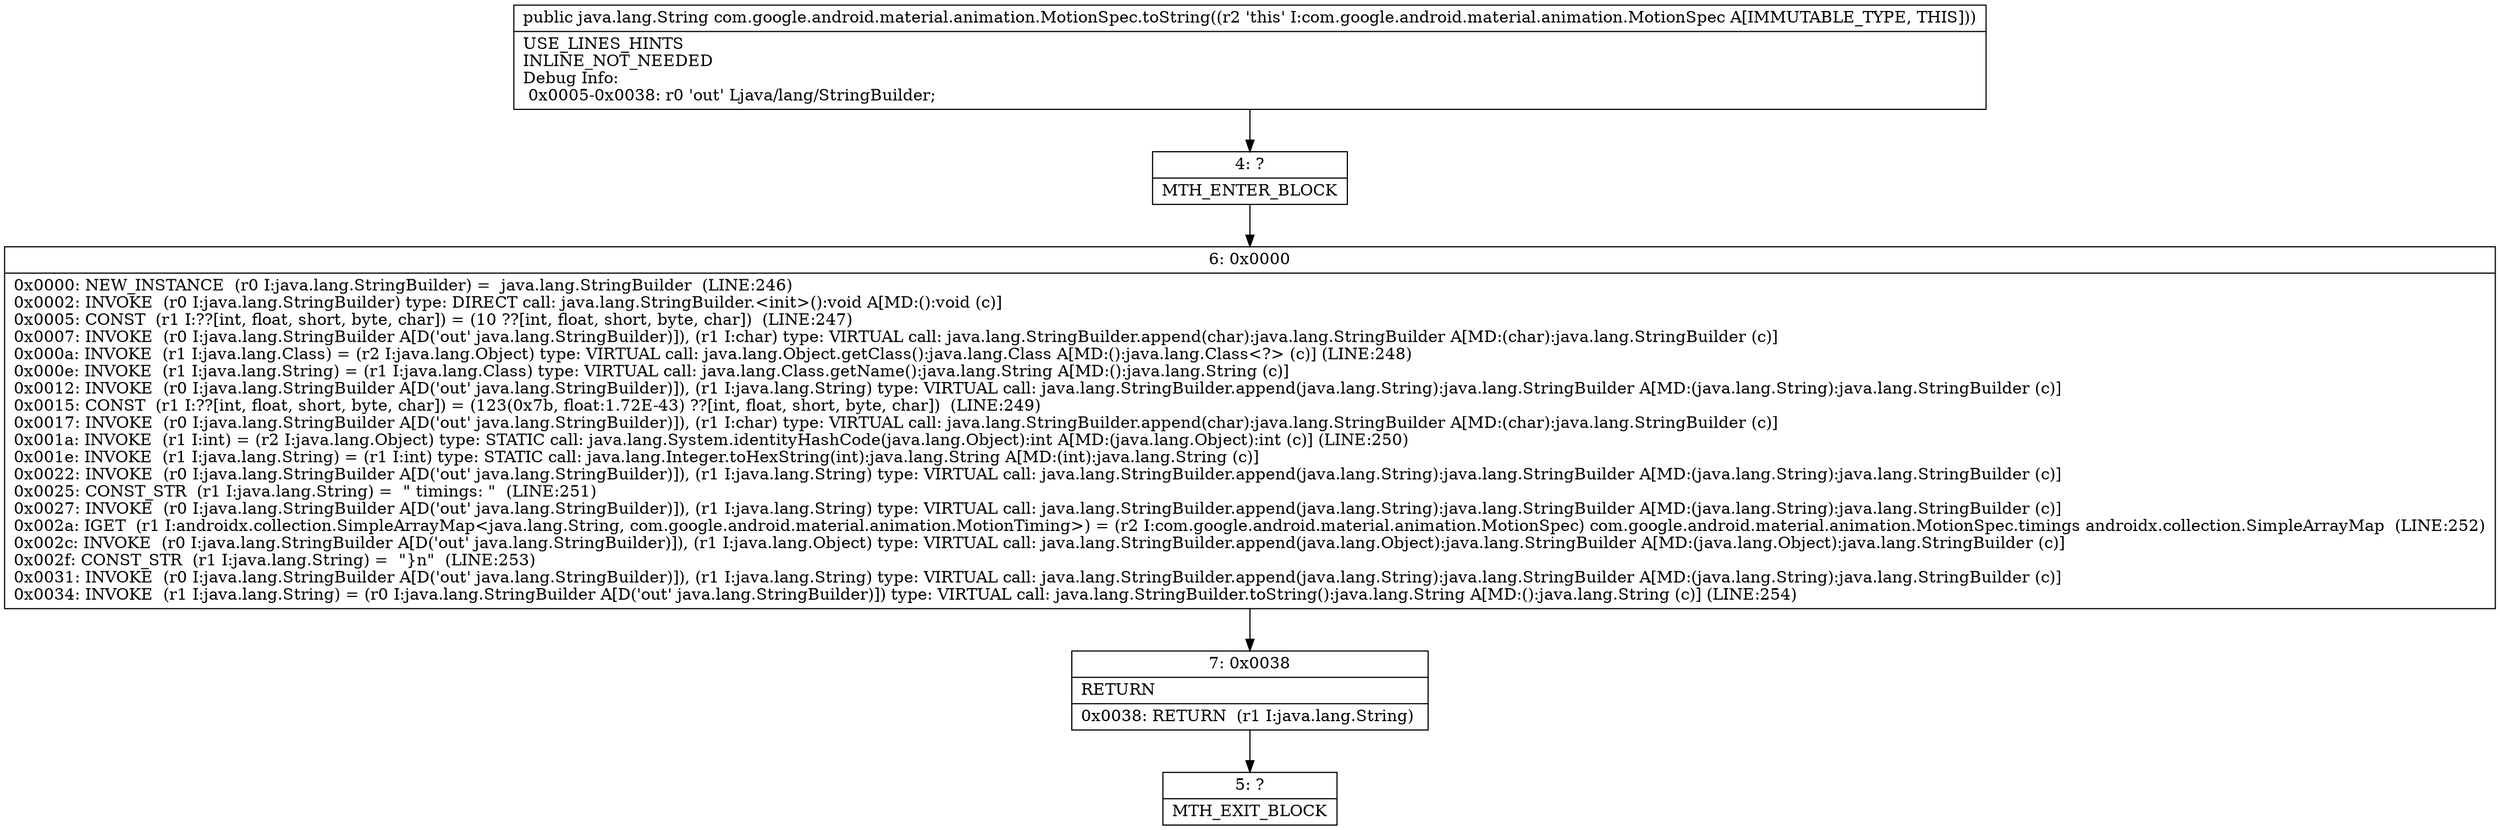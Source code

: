 digraph "CFG forcom.google.android.material.animation.MotionSpec.toString()Ljava\/lang\/String;" {
Node_4 [shape=record,label="{4\:\ ?|MTH_ENTER_BLOCK\l}"];
Node_6 [shape=record,label="{6\:\ 0x0000|0x0000: NEW_INSTANCE  (r0 I:java.lang.StringBuilder) =  java.lang.StringBuilder  (LINE:246)\l0x0002: INVOKE  (r0 I:java.lang.StringBuilder) type: DIRECT call: java.lang.StringBuilder.\<init\>():void A[MD:():void (c)]\l0x0005: CONST  (r1 I:??[int, float, short, byte, char]) = (10 ??[int, float, short, byte, char])  (LINE:247)\l0x0007: INVOKE  (r0 I:java.lang.StringBuilder A[D('out' java.lang.StringBuilder)]), (r1 I:char) type: VIRTUAL call: java.lang.StringBuilder.append(char):java.lang.StringBuilder A[MD:(char):java.lang.StringBuilder (c)]\l0x000a: INVOKE  (r1 I:java.lang.Class) = (r2 I:java.lang.Object) type: VIRTUAL call: java.lang.Object.getClass():java.lang.Class A[MD:():java.lang.Class\<?\> (c)] (LINE:248)\l0x000e: INVOKE  (r1 I:java.lang.String) = (r1 I:java.lang.Class) type: VIRTUAL call: java.lang.Class.getName():java.lang.String A[MD:():java.lang.String (c)]\l0x0012: INVOKE  (r0 I:java.lang.StringBuilder A[D('out' java.lang.StringBuilder)]), (r1 I:java.lang.String) type: VIRTUAL call: java.lang.StringBuilder.append(java.lang.String):java.lang.StringBuilder A[MD:(java.lang.String):java.lang.StringBuilder (c)]\l0x0015: CONST  (r1 I:??[int, float, short, byte, char]) = (123(0x7b, float:1.72E\-43) ??[int, float, short, byte, char])  (LINE:249)\l0x0017: INVOKE  (r0 I:java.lang.StringBuilder A[D('out' java.lang.StringBuilder)]), (r1 I:char) type: VIRTUAL call: java.lang.StringBuilder.append(char):java.lang.StringBuilder A[MD:(char):java.lang.StringBuilder (c)]\l0x001a: INVOKE  (r1 I:int) = (r2 I:java.lang.Object) type: STATIC call: java.lang.System.identityHashCode(java.lang.Object):int A[MD:(java.lang.Object):int (c)] (LINE:250)\l0x001e: INVOKE  (r1 I:java.lang.String) = (r1 I:int) type: STATIC call: java.lang.Integer.toHexString(int):java.lang.String A[MD:(int):java.lang.String (c)]\l0x0022: INVOKE  (r0 I:java.lang.StringBuilder A[D('out' java.lang.StringBuilder)]), (r1 I:java.lang.String) type: VIRTUAL call: java.lang.StringBuilder.append(java.lang.String):java.lang.StringBuilder A[MD:(java.lang.String):java.lang.StringBuilder (c)]\l0x0025: CONST_STR  (r1 I:java.lang.String) =  \" timings: \"  (LINE:251)\l0x0027: INVOKE  (r0 I:java.lang.StringBuilder A[D('out' java.lang.StringBuilder)]), (r1 I:java.lang.String) type: VIRTUAL call: java.lang.StringBuilder.append(java.lang.String):java.lang.StringBuilder A[MD:(java.lang.String):java.lang.StringBuilder (c)]\l0x002a: IGET  (r1 I:androidx.collection.SimpleArrayMap\<java.lang.String, com.google.android.material.animation.MotionTiming\>) = (r2 I:com.google.android.material.animation.MotionSpec) com.google.android.material.animation.MotionSpec.timings androidx.collection.SimpleArrayMap  (LINE:252)\l0x002c: INVOKE  (r0 I:java.lang.StringBuilder A[D('out' java.lang.StringBuilder)]), (r1 I:java.lang.Object) type: VIRTUAL call: java.lang.StringBuilder.append(java.lang.Object):java.lang.StringBuilder A[MD:(java.lang.Object):java.lang.StringBuilder (c)]\l0x002f: CONST_STR  (r1 I:java.lang.String) =  \"\}n\"  (LINE:253)\l0x0031: INVOKE  (r0 I:java.lang.StringBuilder A[D('out' java.lang.StringBuilder)]), (r1 I:java.lang.String) type: VIRTUAL call: java.lang.StringBuilder.append(java.lang.String):java.lang.StringBuilder A[MD:(java.lang.String):java.lang.StringBuilder (c)]\l0x0034: INVOKE  (r1 I:java.lang.String) = (r0 I:java.lang.StringBuilder A[D('out' java.lang.StringBuilder)]) type: VIRTUAL call: java.lang.StringBuilder.toString():java.lang.String A[MD:():java.lang.String (c)] (LINE:254)\l}"];
Node_7 [shape=record,label="{7\:\ 0x0038|RETURN\l|0x0038: RETURN  (r1 I:java.lang.String) \l}"];
Node_5 [shape=record,label="{5\:\ ?|MTH_EXIT_BLOCK\l}"];
MethodNode[shape=record,label="{public java.lang.String com.google.android.material.animation.MotionSpec.toString((r2 'this' I:com.google.android.material.animation.MotionSpec A[IMMUTABLE_TYPE, THIS]))  | USE_LINES_HINTS\lINLINE_NOT_NEEDED\lDebug Info:\l  0x0005\-0x0038: r0 'out' Ljava\/lang\/StringBuilder;\l}"];
MethodNode -> Node_4;Node_4 -> Node_6;
Node_6 -> Node_7;
Node_7 -> Node_5;
}

